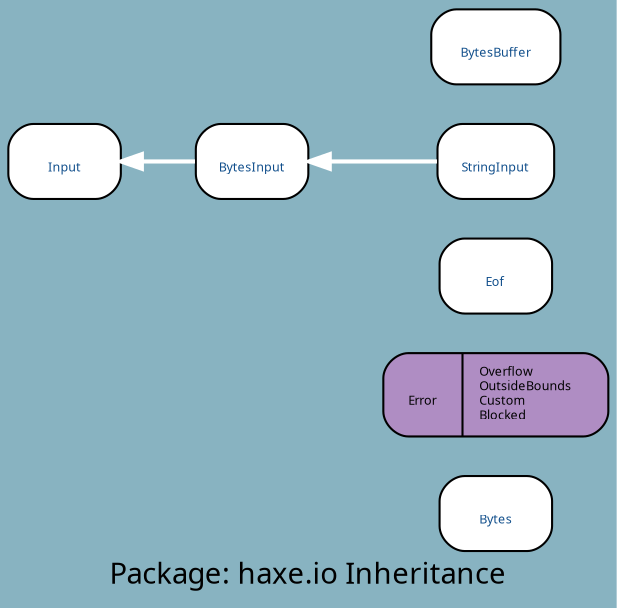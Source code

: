 digraph uml {
	graph [label="Package: haxe.io Inheritance", ratio=compress, rankdir=RL, smoothing=avg_dist, overlap=compress, packMode="graph", labelloc=c, fontname="DejaVu Sans Condenesed", fontsize=14, bgcolor="#88B3C1", fontcolor=black];
	node [label="\N", style="rounded,filled", fillcolor="#96c288", fontcolor="#104E8B", fontname="FFF Harmony", fontsize=6, shape=record, color=black];
	edge [fontname=Sans, fontsize=8, minlen="1.2", color=black, fontcolor=black];
	graph [lp="145,12",
		bb="0,0,290,281"];
	"haxe.io.Bytes" [label="{\nBytes}", fillcolor=white, URL="../types/haxe/io/Bytes.html", tooltip="\nBytes", portPos=w, pos="236,43", rects="209,25,263,61", width="0.75", height="0.50"];
	"haxe.io.Error" [label="{\nError|Overflow\lOutsideBounds\lCustom\lBlocked\l}", fillcolor="#af8dc3", fontcolor=black, pos="236,99", rects="182,79,219,119 219,79,290,119", width="1.50", height="0.56"];
	"haxe.io.Eof" [label="{\nEof}", fillcolor=white, URL="../types/haxe/io/Eof.html", tooltip="\nEof", portPos=w, pos="236,155", rects="209,137,263,173", width="0.75", height="0.50"];
	"haxe.io.Input" [label="{\nInput}", fillcolor=white, URL="../types/haxe/io/Input.html", tooltip="\nInput", portPos=w, pos="27,209", rects="0,191,54,227", width="0.75", height="0.50"];
	"haxe.io.BytesInput" [label="{\nBytesInput}", fillcolor=white, URL="../types/haxe/io/BytesInput.html", tooltip="\nBytesInput", portPos=w, pos="118,209", rects="91,191,146,227", width="0.75", height="0.50"];
	"haxe.io.BytesBuffer" [label="{\nBytesBuffer}", fillcolor=white, URL="../types/haxe/io/BytesBuffer.html", tooltip="\nBytesBuffer", portPos=w, pos="236,263", rects="205,245,268,281", width="0.86", height="0.50"];
	"haxe.io.StringInput" [label="{\nStringInput}", fillcolor=white, URL="../types/haxe/io/StringInput.html", tooltip="\nStringInput", portPos=w, pos="236,209", rects="208,191,265,227", width="0.78", height="0.50"];
	"haxe.io.BytesInput" -> "haxe.io.Input" [color=white, style=bold, arrowhead=normal, arrowsize="1.0", pos="e,54,209 91,209 82,209 73,209 64,209"];
	"haxe.io.StringInput" -> "haxe.io.BytesInput" [color=white, style=bold, arrowhead=normal, arrowsize="1.0", pos="e,146,209 208,209 192,209 173,209 156,209"];
}
